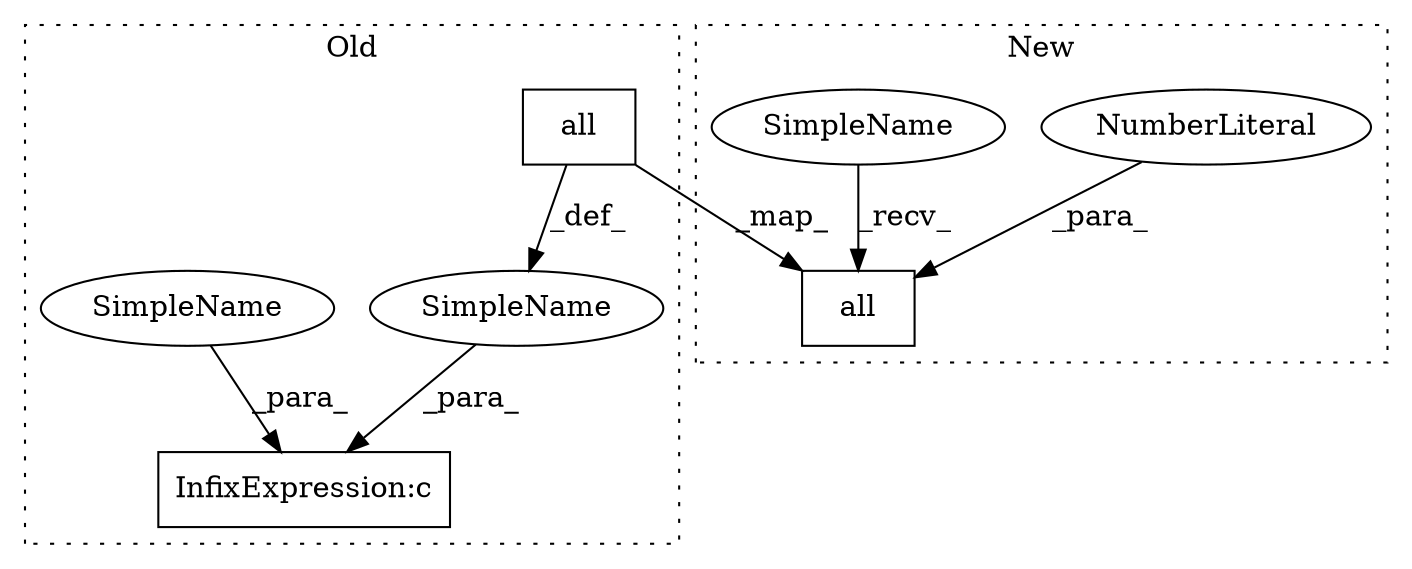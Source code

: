 digraph G {
subgraph cluster0 {
1 [label="all" a="32" s="11457,11493" l="4,1" shape="box"];
3 [label="SimpleName" a="42" s="" l="" shape="ellipse"];
4 [label="InfixExpression:c" a="27" s="11500" l="4" shape="box"];
5 [label="SimpleName" a="42" s="" l="" shape="ellipse"];
label = "Old";
style="dotted";
}
subgraph cluster1 {
2 [label="all" a="32" s="11482,11520" l="4,1" shape="box"];
6 [label="NumberLiteral" a="34" s="11519" l="1" shape="ellipse"];
7 [label="SimpleName" a="42" s="11476" l="5" shape="ellipse"];
label = "New";
style="dotted";
}
1 -> 3 [label="_def_"];
1 -> 2 [label="_map_"];
3 -> 4 [label="_para_"];
5 -> 4 [label="_para_"];
6 -> 2 [label="_para_"];
7 -> 2 [label="_recv_"];
}